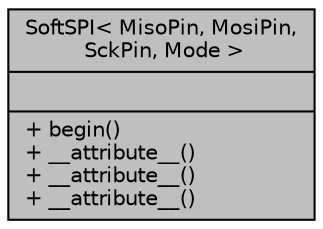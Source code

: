 digraph "SoftSPI&lt; MisoPin, MosiPin, SckPin, Mode &gt;"
{
 // INTERACTIVE_SVG=YES
 // LATEX_PDF_SIZE
  edge [fontname="Helvetica",fontsize="10",labelfontname="Helvetica",labelfontsize="10"];
  node [fontname="Helvetica",fontsize="10",shape=record];
  Node1 [label="{SoftSPI\< MisoPin, MosiPin,\l SckPin, Mode \>\n||+ begin()\l+ __attribute__()\l+ __attribute__()\l+ __attribute__()\l}",height=0.2,width=0.4,color="black", fillcolor="grey75", style="filled", fontcolor="black",tooltip="Fast software SPI."];
}
